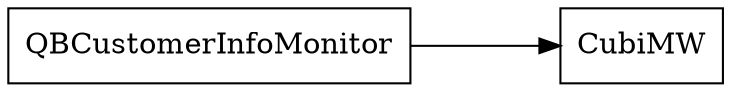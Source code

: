 digraph QBCustomerInfoMonitor {
    node [URL="controlFlow/\N.html" shape=box]
    graph [layout="circo"]
    QBCustomerInfoMonitor [URL="\N.html" root=true]

    QBCustomerInfoMonitor -> CubiMW
}
